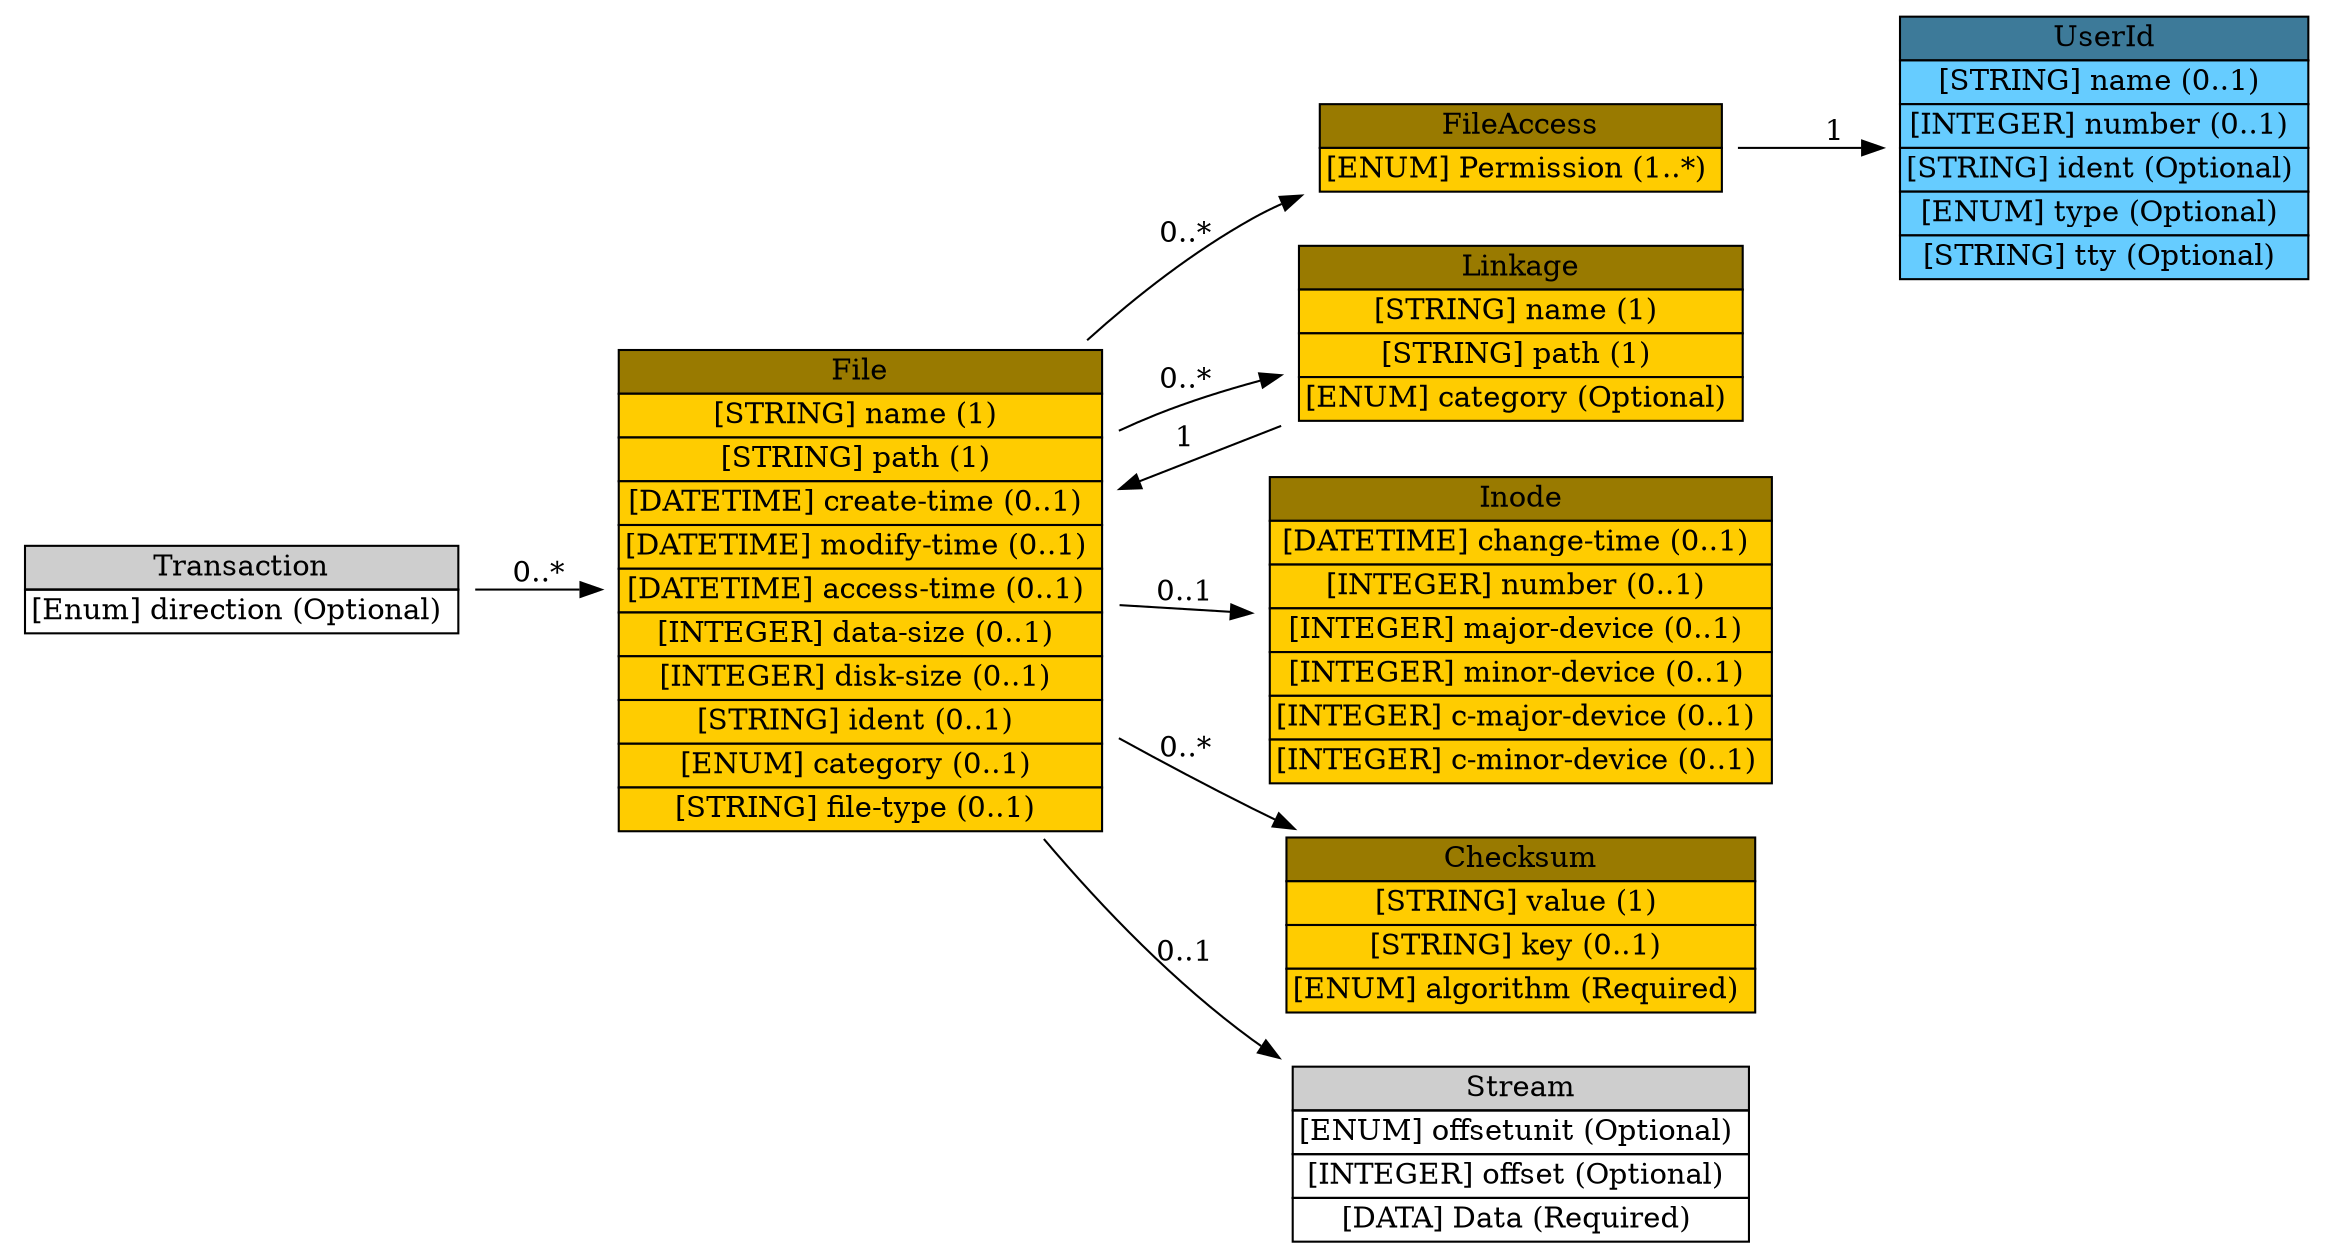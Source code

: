 digraph Transaction {
	graph [rankdir=LR];
	node [label="\N"];
	graph [bb="0,0,1082,572"];
	Transaction [label=<<table BORDER="0" CELLBORDER="1" CELLSPACING="0"> <tr > <td BGCOLOR="#CECECE" HREF="#" TITLE="The Transaction class contains specific information about the data exchange during the attack.">Transaction</td> </tr>" %<tr><td HREF="#" TITLE="Direction of the attack source &lt;-&gt; target">[Enum] direction (Optional) </td></tr>%</table>>, shape=plaintext, pos="108,320", width=3, height="0.68056"];
	File [label=<<table BORDER="0" CELLBORDER="1" CELLSPACING="0"> <tr > <td BGCOLOR="#997a00" HREF="#" TITLE="The File class provides specific information about a file or other file-like object that has been created, deleted, or modified on the target. The description can provide either the file settings prior to the event or the file settings at the time of the event, as specified using the &quot;category&quot; attribute. ">File</td> </tr>" %<tr><td BGCOLOR="#FFCC00" HREF="#" TITLE="The name of the file to which the alert applies, not including the path to the file.">[STRING] name (1) </td></tr>%<tr><td BGCOLOR="#FFCC00" HREF="#" TITLE="The full path to the file, including the name.  The path name should be represented in as &quot;universal&quot; a manner as possible, to facilitate processing of the alert.">[STRING] path (1) </td></tr>%<tr><td BGCOLOR="#FFCC00" HREF="#" TITLE="Time the file was created.  Note that this is *not* the Unix &quot;st_ctime&quot; file attribute (which is not file creation time).  The Unix &quot;st_ctime&quot; attribute is contained in the &quot;Inode&quot; class.">[DATETIME] create-time (0..1) </td></tr>%<tr><td BGCOLOR="#FFCC00" HREF="#" TITLE="Time the file was last modified.">[DATETIME] modify-time (0..1) </td></tr>%<tr><td BGCOLOR="#FFCC00" HREF="#" TITLE="Time the file was last accessed.">[DATETIME] access-time (0..1) </td></tr>%<tr><td BGCOLOR="#FFCC00" HREF="#" TITLE="The size of the data, in bytes.  Typically what is meant when referring to file size.  On Unix UFS file systems, this value corresponds to stat.st_size.  On Windows NTFS, this value corresponds to Valid Data Length (VDL).">[INTEGER] data-size (0..1) </td></tr>%<tr><td BGCOLOR="#FFCC00" HREF="#" TITLE="The physical space on disk consumed by the file, in bytes.  On Unix UFS file systems, this value corresponds to 512 * stat.st_blocks.  On Windows NTFS, this value corresponds to End of File (EOF).">[INTEGER] disk-size (0..1) </td></tr>%<tr><td BGCOLOR="#FFCC00" HREF="#" TITLE="A unique identifier for this file; see Section 3.2.9.">[STRING] ident (0..1) </td></tr>%<tr><td BGCOLOR="#FFCC00" HREF="#" TITLE="The type of file system the file resides on.  This attribute governs how path names and other attributes are interpreted.">[ENUM] category (0..1) </td></tr>%<tr><td BGCOLOR="#FFCC00" HREF="#" TITLE="The type of file, as a mime-type.">[STRING] file-type (0..1) </td></tr>%</table>>, shape=plaintext, pos="398,320", width="3.3333", height="3.1806"];
	FileAccess [label=<<table BORDER="0" CELLBORDER="1" CELLSPACING="0"> <tr > <td BGCOLOR="#997a00" HREF="#" TITLE="The FileAccess class represents the access permissions on a file. The representation is intended to be useful across operating systems. ">FileAccess</td> </tr>" %<tr><td BGCOLOR="#FFCC00" HREF="#" TITLE="Level of access allowed.  The permitted values are shown below.  There is no default value.  (See also Section 10.)">[ENUM] Permission (1..*) </td></tr>%</table>>, shape=plaintext, pos="706,508", width="2.75", height="0.68056"];
	UserId [label=<<table BORDER="0" CELLBORDER="1" CELLSPACING="0"> <tr > <td BGCOLOR="#3d7a99" HREF="#" TITLE="The UserId class provides specific information about a user. More than one UserId can be used within the User class to indicate attempts to transition from one user to another, or to provide complete information about a user&#39;s (or process&#39;) privileges. ">UserId</td> </tr>" %<tr><td BGCOLOR="#66CCFF" HREF="#" TITLE="A user or group name.">[STRING] name (0..1) </td></tr>%<tr><td BGCOLOR="#66CCFF" HREF="#" TITLE="A user or group number.">[INTEGER] number (0..1) </td></tr>%<tr><td BGCOLOR="#66CCFF" HREF="#" TITLE="A unique identifier for the user id, see Section 3.2.9.">[STRING] ident (Optional) </td></tr>%<tr><td BGCOLOR="#66CCFF" HREF="#" TITLE="The type of user information represented.  The permitted values for this attribute are shown below.  The default value is &quot;original-user&quot;.  (See also Section 10.)">[ENUM] type (Optional) </td></tr>%<tr><td BGCOLOR="#66CCFF" HREF="#" TITLE="The tty the user is using.">[STRING] tty (Optional) </td></tr>%</table>>, shape=plaintext, pos="979,508", width="2.8611", height="1.7917"];
	Linkage [label=<<table BORDER="0" CELLBORDER="1" CELLSPACING="0"> <tr > <td BGCOLOR="#997a00" HREF="#" TITLE="The Linkage class represents file system connections between the file described in the &lt;File&gt; element and other objects in the file system. For example, if the &lt;File&gt; element is a symbolic link or shortcut, then the &lt;Linkage&gt; element should contain the name of the object the link points to. Further information can be provided about the object in the &lt;Linkage&gt; element with another &lt;File&gt; element, if appropriate. ">Linkage</td> </tr>" %<tr><td BGCOLOR="#FFCC00" HREF="#" TITLE="The name of the file system object, not including the path.">[STRING] name (1) </td></tr>%<tr><td BGCOLOR="#FFCC00" HREF="#" TITLE="The full path to the file system object, including the name.  The path name should be represented in as &quot;universal&quot; a manner as possible, to facilitate processing of the alert.">[STRING] path (1) </td></tr>%<tr><td BGCOLOR="#FFCC00" HREF="#" TITLE="Section 10.)">[ENUM] category (Optional) </td></tr>%</table>>, shape=plaintext, pos="706,422", width="3.0278", height="1.2361"];
	Inode [label=<<table BORDER="0" CELLBORDER="1" CELLSPACING="0"> <tr > <td BGCOLOR="#997a00" HREF="#" TITLE="The Inode class is used to represent the additional information contained in a Unix file system i-node. ">Inode</td> </tr>" %<tr><td BGCOLOR="#FFCC00" HREF="#" TITLE="The time of the last inode change, given by the st_ctime element of &quot;struct stat&quot;.">[DATETIME] change-time (0..1) </td></tr>%<tr><td BGCOLOR="#FFCC00" HREF="#" TITLE="The inode number.">[INTEGER] number (0..1) </td></tr>%<tr><td BGCOLOR="#FFCC00" HREF="#" TITLE="The major device number of the device the file resides on.">[INTEGER] major-device (0..1) </td></tr>%<tr><td BGCOLOR="#FFCC00" HREF="#" TITLE="The minor device number of the device the file resides on.">[INTEGER] minor-device (0..1) </td></tr>%<tr><td BGCOLOR="#FFCC00" HREF="#" TITLE="The major device of the file itself, if it is a character special device.">[INTEGER] c-major-device (0..1) </td></tr>%<tr><td BGCOLOR="#FFCC00" HREF="#" TITLE="The minor device of the file itself, if it is a character special device.">[INTEGER] c-minor-device (0..1) </td></tr>%</table>>, shape=plaintext, pos="706,286", width="3.4444", height="2.0694"];
	Checksum [label=<<table BORDER="0" CELLBORDER="1" CELLSPACING="0"> <tr > <td BGCOLOR="#997a00" HREF="#" TITLE="The Checksum class represents checksum information associated with the file. This checksum information can be provided by file integrity checkers, among others. ">Checksum</td> </tr>" %<tr><td BGCOLOR="#FFCC00" HREF="#" TITLE="The value of the checksum.">[STRING] value (1) </td></tr>%<tr><td BGCOLOR="#FFCC00" HREF="#" TITLE="The key to the checksum, if appropriate.">[STRING] key (0..1) </td></tr>%<tr><td BGCOLOR="#FFCC00" HREF="#" TITLE="default value.  (See also Section 10.)">[ENUM] algorithm (Required) </td></tr>%</table>>, shape=plaintext, pos="706,150", width="3.1389", height="1.2361"];
	Stream [label=<<table BORDER="0" CELLBORDER="1" CELLSPACING="0"> <tr > <td BGCOLOR="#CECECE" HREF="#" TITLE="The Stram class contains specific information about the content of a file">Stream</td> </tr>" %<tr><td HREF="#" TITLE="">[ENUM] offsetunit (Optional) </td></tr>%<tr><td HREF="#" TITLE="Amount of units (determined by the offsetunit attribute) to seek into the File">[INTEGER] offset (Optional) </td></tr>%<tr><td HREF="#" TITLE="Content of the file">[DATA] Data (Required) </td></tr>%</table>>, shape=plaintext, pos="706,44", width="3.1111", height="1.2361"];
	FileAccess -> UserId [label=1, pos="e,875.89,508 805.72,508 825.26,508 845.9,508 865.84,508", lp="853,516.5"];
	File -> FileAccess [label="0..*", pos="e,606.37,485.71 518.1,433.68 538.4,449.13 560.05,463.57 582,475 586.82,477.51 591.84,479.84 596.99,482", lp="550,471.5"];
	Linkage -> File [label=1, pos="e,518.45,354.47 596.19,380.15 585.35,376.28 574.48,372.5 564,369 552.42,365.13 540.33,361.26 528.19,357.48", lp="550,377.5"];
	File -> Linkage [label="0..*", pos="e,596.13,402.74 518.1,379.47 524.1,381.8 530.09,383.99 536,386 552,391.43 569.13,396.21 586.14,400.36", lp="550,403.5"];
	File -> Inode [label="0..1", pos="e,581.87,299.7 518.4,306.71 535.82,304.79 553.84,302.8 571.52,300.85", lp="550,313.5"];
	File -> Checksum [label="0..*", pos="e,599.6,194.12 518.08,239.73 539.05,226.86 560.9,214.12 582,203 584.76,201.55 587.57,200.1 590.41,198.66", lp="550,235.5"];
	File -> Stream [label="0..1", pos="e,594.93,88.158 474.94,206 504.95,167.68 541.81,127.07 582,97 583.42,95.939 584.86,94.895 586.32,93.867", lp="550,141.5"];
	Transaction -> File [label="0..*", pos="e,277.56,320 216.4,320 233.07,320 250.44,320 267.54,320", lp="247,328.5"];
}
